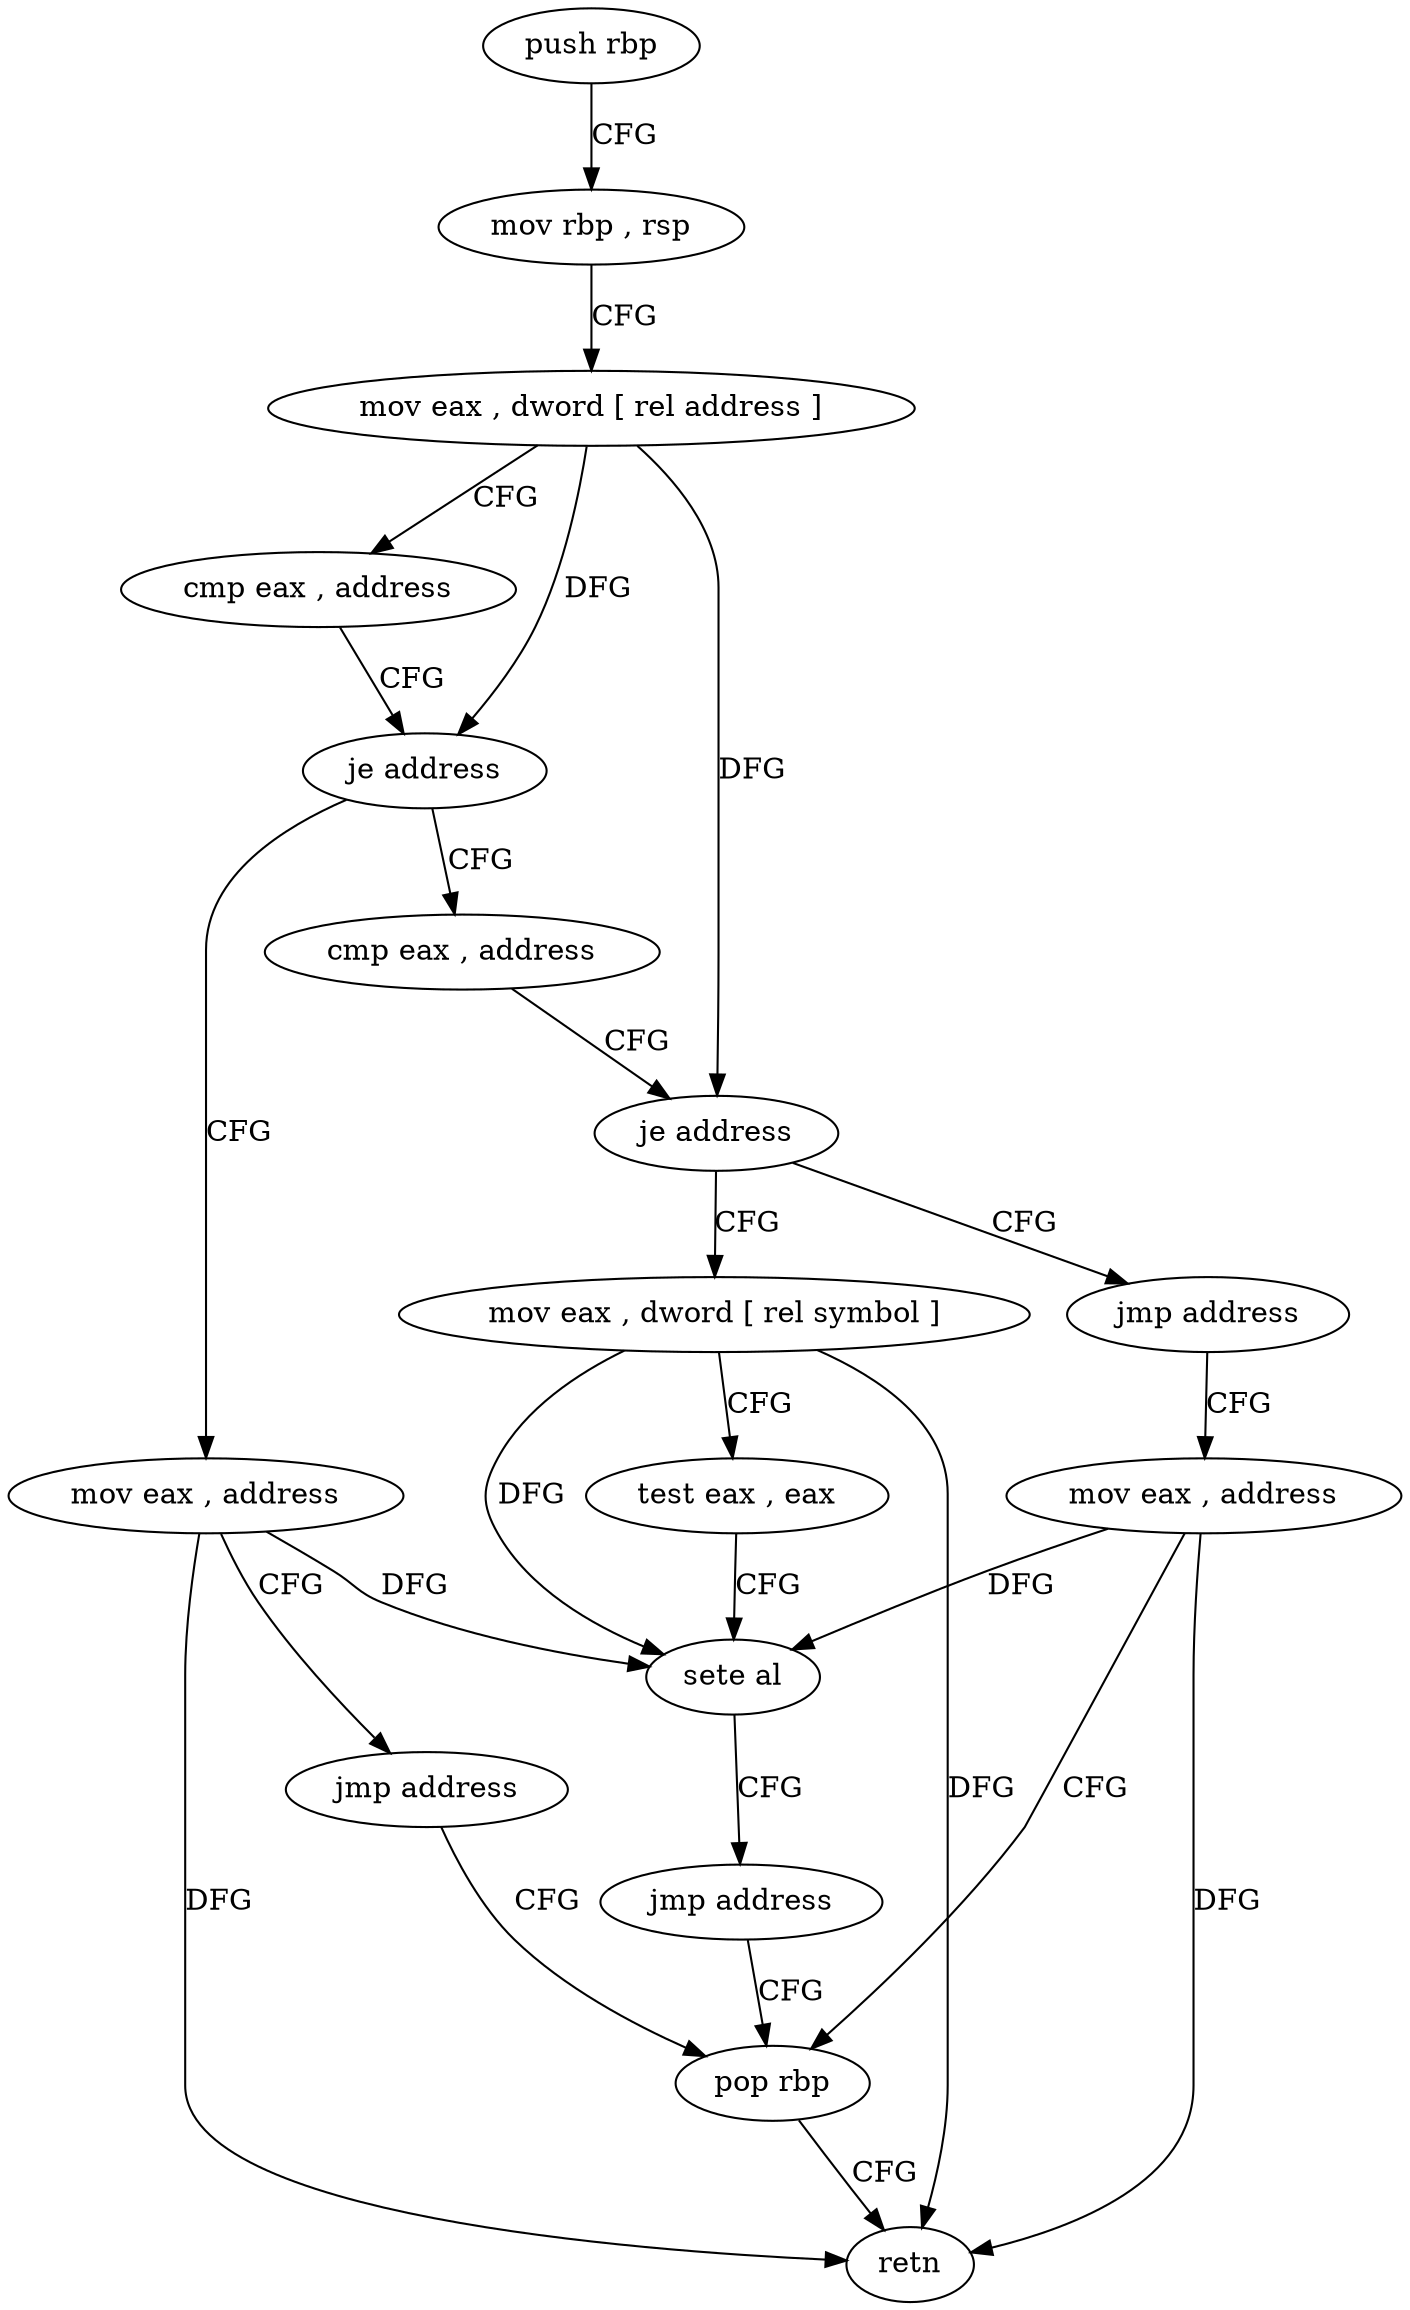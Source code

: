 digraph "func" {
"4240371" [label = "push rbp" ]
"4240372" [label = "mov rbp , rsp" ]
"4240375" [label = "mov eax , dword [ rel address ]" ]
"4240381" [label = "cmp eax , address" ]
"4240384" [label = "je address" ]
"4240393" [label = "mov eax , address" ]
"4240386" [label = "cmp eax , address" ]
"4240398" [label = "jmp address" ]
"4240418" [label = "pop rbp" ]
"4240389" [label = "je address" ]
"4240400" [label = "mov eax , dword [ rel symbol ]" ]
"4240391" [label = "jmp address" ]
"4240419" [label = "retn" ]
"4240406" [label = "test eax , eax" ]
"4240408" [label = "sete al" ]
"4240411" [label = "jmp address" ]
"4240413" [label = "mov eax , address" ]
"4240371" -> "4240372" [ label = "CFG" ]
"4240372" -> "4240375" [ label = "CFG" ]
"4240375" -> "4240381" [ label = "CFG" ]
"4240375" -> "4240384" [ label = "DFG" ]
"4240375" -> "4240389" [ label = "DFG" ]
"4240381" -> "4240384" [ label = "CFG" ]
"4240384" -> "4240393" [ label = "CFG" ]
"4240384" -> "4240386" [ label = "CFG" ]
"4240393" -> "4240398" [ label = "CFG" ]
"4240393" -> "4240419" [ label = "DFG" ]
"4240393" -> "4240408" [ label = "DFG" ]
"4240386" -> "4240389" [ label = "CFG" ]
"4240398" -> "4240418" [ label = "CFG" ]
"4240418" -> "4240419" [ label = "CFG" ]
"4240389" -> "4240400" [ label = "CFG" ]
"4240389" -> "4240391" [ label = "CFG" ]
"4240400" -> "4240406" [ label = "CFG" ]
"4240400" -> "4240419" [ label = "DFG" ]
"4240400" -> "4240408" [ label = "DFG" ]
"4240391" -> "4240413" [ label = "CFG" ]
"4240406" -> "4240408" [ label = "CFG" ]
"4240408" -> "4240411" [ label = "CFG" ]
"4240411" -> "4240418" [ label = "CFG" ]
"4240413" -> "4240418" [ label = "CFG" ]
"4240413" -> "4240408" [ label = "DFG" ]
"4240413" -> "4240419" [ label = "DFG" ]
}
